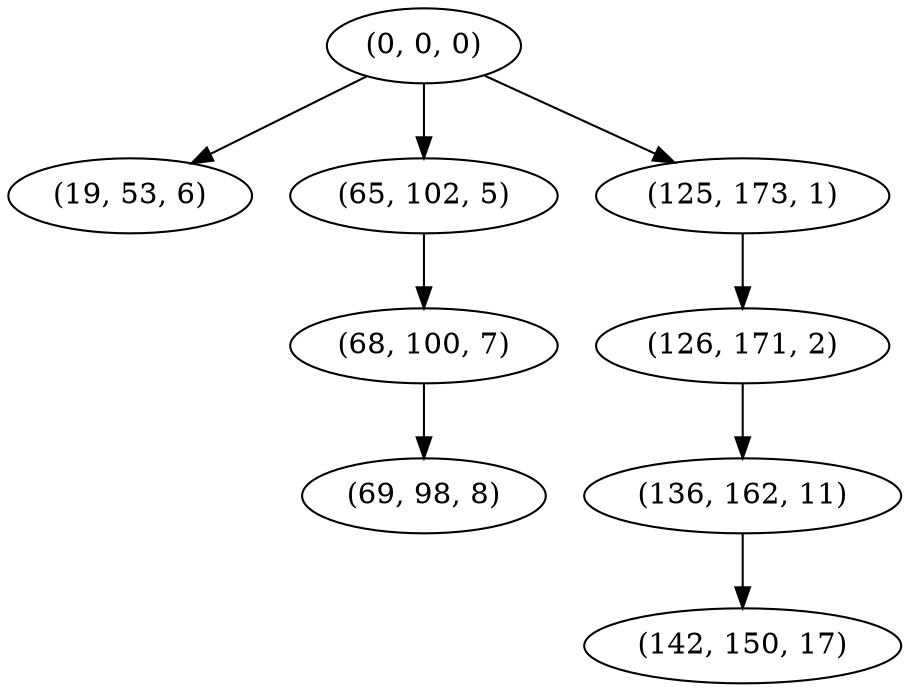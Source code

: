 digraph tree {
    "(0, 0, 0)";
    "(19, 53, 6)";
    "(65, 102, 5)";
    "(68, 100, 7)";
    "(69, 98, 8)";
    "(125, 173, 1)";
    "(126, 171, 2)";
    "(136, 162, 11)";
    "(142, 150, 17)";
    "(0, 0, 0)" -> "(19, 53, 6)";
    "(0, 0, 0)" -> "(65, 102, 5)";
    "(0, 0, 0)" -> "(125, 173, 1)";
    "(65, 102, 5)" -> "(68, 100, 7)";
    "(68, 100, 7)" -> "(69, 98, 8)";
    "(125, 173, 1)" -> "(126, 171, 2)";
    "(126, 171, 2)" -> "(136, 162, 11)";
    "(136, 162, 11)" -> "(142, 150, 17)";
}
